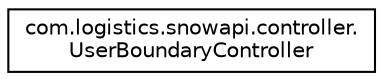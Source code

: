 digraph "Graphical Class Hierarchy"
{
 // LATEX_PDF_SIZE
  edge [fontname="Helvetica",fontsize="10",labelfontname="Helvetica",labelfontsize="10"];
  node [fontname="Helvetica",fontsize="10",shape=record];
  rankdir="LR";
  Node0 [label="com.logistics.snowapi.controller.\lUserBoundaryController",height=0.2,width=0.4,color="black", fillcolor="white", style="filled",URL="$classcom_1_1logistics_1_1snowapi_1_1controller_1_1UserBoundaryController.html",tooltip=" "];
}
